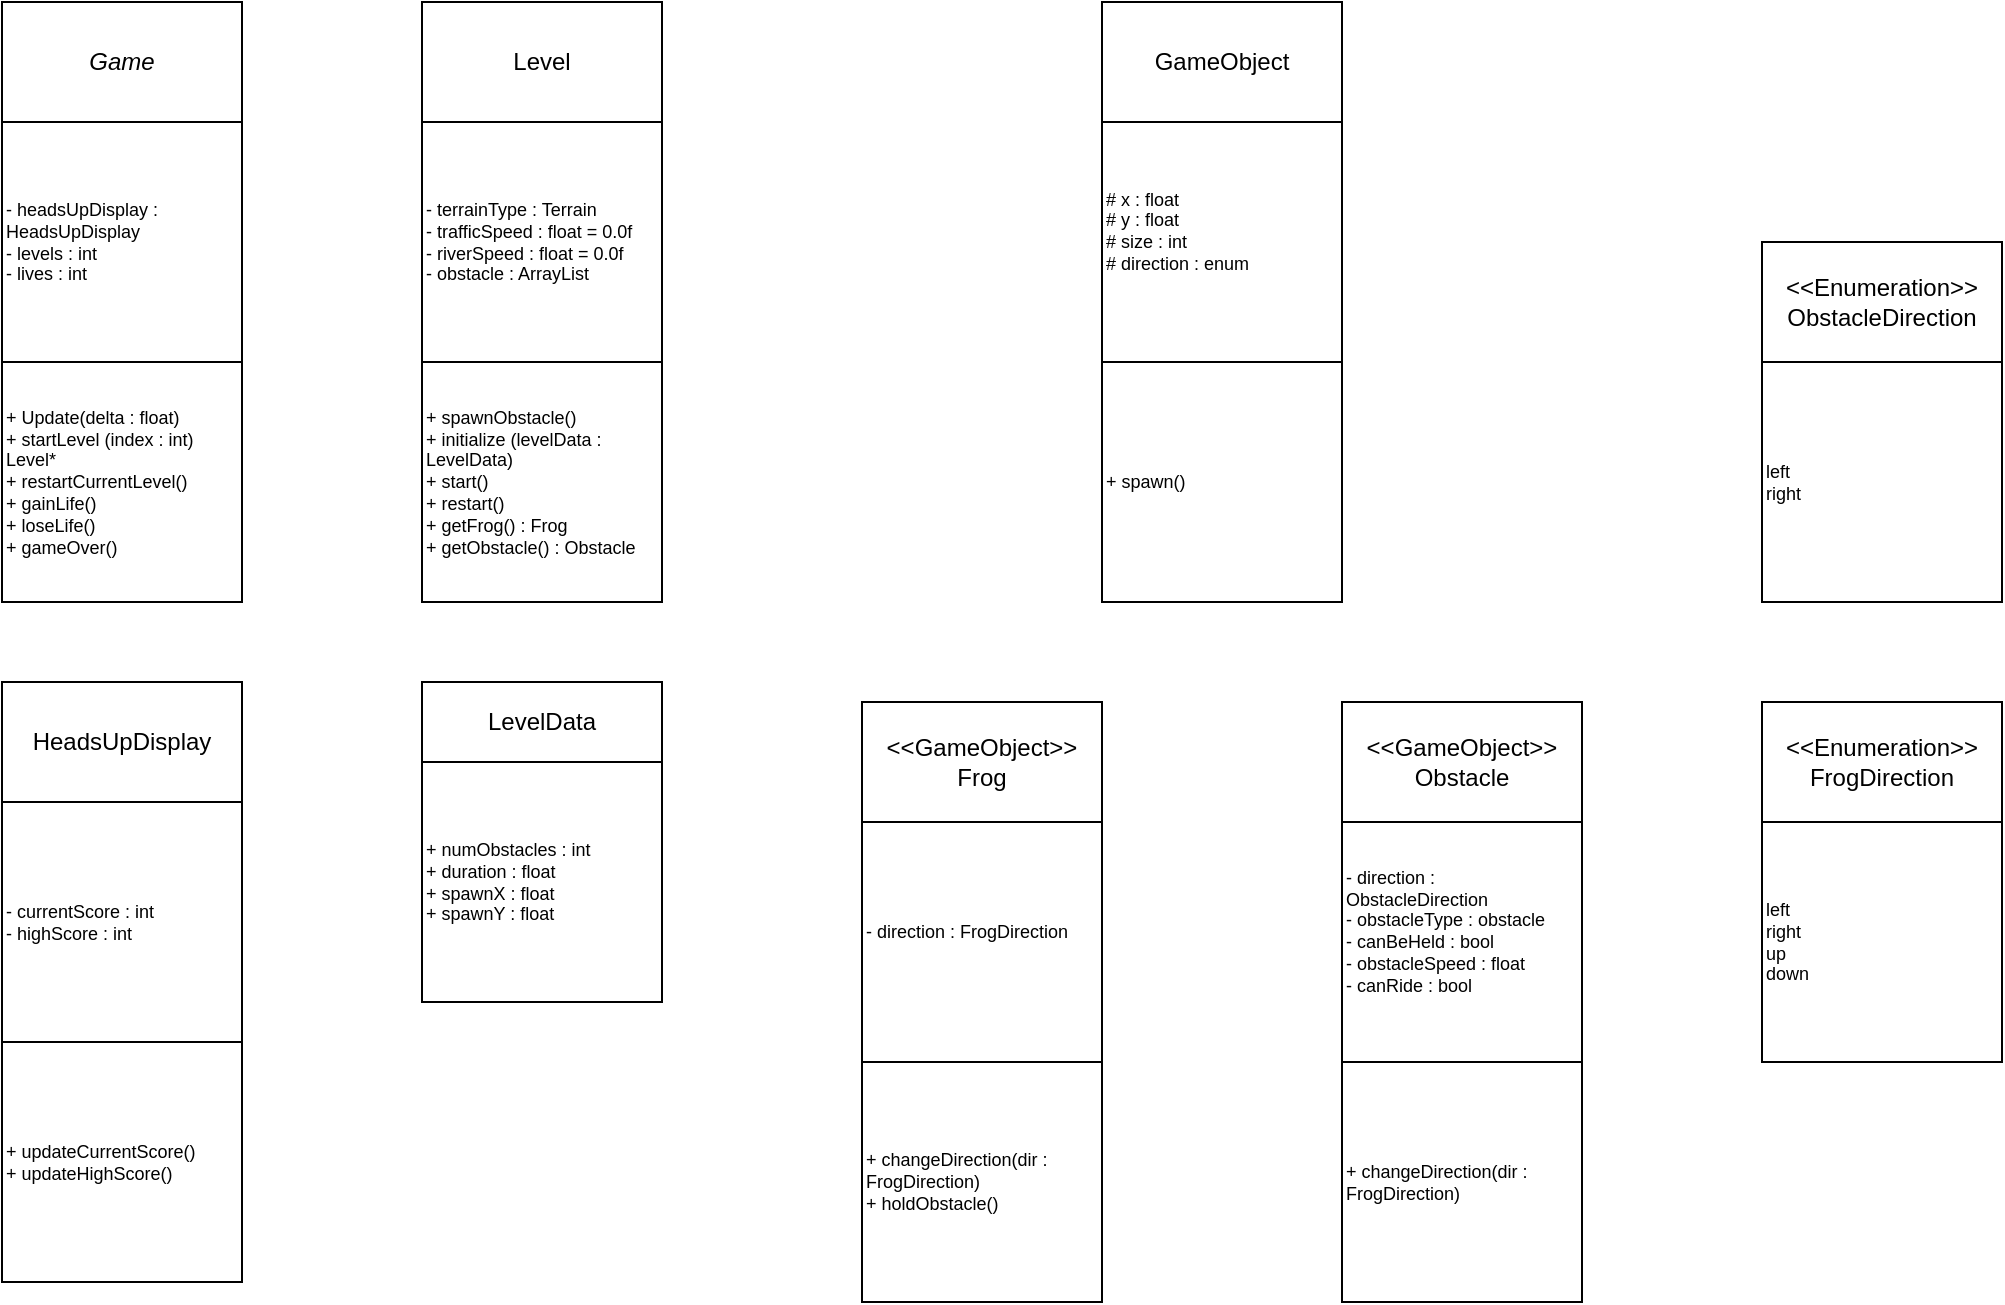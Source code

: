 <mxfile version="24.7.13">
  <diagram name="Page-1" id="e7e014a7-5840-1c2e-5031-d8a46d1fe8dd">
    <mxGraphModel dx="1406" dy="714" grid="1" gridSize="10" guides="1" tooltips="1" connect="1" arrows="1" fold="1" page="1" pageScale="1" pageWidth="1169" pageHeight="826" background="none" math="0" shadow="0">
      <root>
        <mxCell id="0" />
        <mxCell id="1" parent="0" />
        <mxCell id="YNgotfLtQQWeTE_hUJUd-41" value="&lt;i&gt;Game&lt;/i&gt;" style="rounded=0;whiteSpace=wrap;html=1;" parent="1" vertex="1">
          <mxGeometry x="110" y="130" width="120" height="60" as="geometry" />
        </mxCell>
        <mxCell id="YNgotfLtQQWeTE_hUJUd-43" value="Level" style="rounded=0;whiteSpace=wrap;html=1;" parent="1" vertex="1">
          <mxGeometry x="320" y="130" width="120" height="60" as="geometry" />
        </mxCell>
        <mxCell id="YNgotfLtQQWeTE_hUJUd-44" value="&lt;div&gt;&amp;lt;&amp;lt;GameObject&amp;gt;&amp;gt;&lt;/div&gt;Frog" style="rounded=0;whiteSpace=wrap;html=1;" parent="1" vertex="1">
          <mxGeometry x="540" y="480" width="120" height="60" as="geometry" />
        </mxCell>
        <mxCell id="YNgotfLtQQWeTE_hUJUd-45" value="HeadsUpDisplay" style="rounded=0;whiteSpace=wrap;html=1;" parent="1" vertex="1">
          <mxGeometry x="110" y="470" width="120" height="60" as="geometry" />
        </mxCell>
        <mxCell id="YNgotfLtQQWeTE_hUJUd-46" value="- headsUpDisplay : HeadsUpDisplay&lt;div style=&quot;font-size: 9px;&quot;&gt;- levels : int&lt;/div&gt;&lt;div style=&quot;font-size: 9px;&quot;&gt;- lives : int&lt;/div&gt;" style="whiteSpace=wrap;html=1;aspect=fixed;align=left;fontSize=9;" parent="1" vertex="1">
          <mxGeometry x="110" y="190" width="120" height="120" as="geometry" />
        </mxCell>
        <mxCell id="YNgotfLtQQWeTE_hUJUd-47" value="- terrainType : Terrain&lt;div style=&quot;font-size: 9px;&quot;&gt;- trafficSpeed : float = 0.0f&lt;/div&gt;&lt;div style=&quot;font-size: 9px;&quot;&gt;- riverSpeed : float = 0.0f&lt;/div&gt;&lt;div style=&quot;font-size: 9px;&quot;&gt;- obstacle : ArrayList&lt;/div&gt;" style="whiteSpace=wrap;html=1;aspect=fixed;align=left;fontSize=9;" parent="1" vertex="1">
          <mxGeometry x="320" y="190" width="120" height="120" as="geometry" />
        </mxCell>
        <mxCell id="YNgotfLtQQWeTE_hUJUd-48" value="- direction : FrogDirection&lt;div&gt;&lt;br&gt;&lt;/div&gt;" style="whiteSpace=wrap;html=1;aspect=fixed;align=left;fontSize=9;" parent="1" vertex="1">
          <mxGeometry x="540" y="540" width="120" height="120" as="geometry" />
        </mxCell>
        <mxCell id="YNgotfLtQQWeTE_hUJUd-49" value="- currentScore : int&lt;div style=&quot;font-size: 9px;&quot;&gt;- highScore : int&lt;/div&gt;" style="whiteSpace=wrap;html=1;aspect=fixed;align=left;fontSize=9;" parent="1" vertex="1">
          <mxGeometry x="110" y="530" width="120" height="120" as="geometry" />
        </mxCell>
        <mxCell id="YNgotfLtQQWeTE_hUJUd-51" value="&lt;div style=&quot;font-size: 9px;&quot;&gt;+ Update(delta : float)&lt;/div&gt;&lt;div style=&quot;&quot;&gt;&lt;span style=&quot;&quot;&gt;+ startLevel (index : int) Level*&lt;/span&gt;&lt;div style=&quot;&quot;&gt;+ restartCurrentLevel()&lt;/div&gt;+ gainLife()&lt;/div&gt;&lt;div style=&quot;font-size: 9px;&quot;&gt;+ loseLife()&lt;/div&gt;&lt;div style=&quot;font-size: 9px;&quot;&gt;+ gameOver()&lt;/div&gt;" style="whiteSpace=wrap;html=1;aspect=fixed;align=left;fontSize=9;" parent="1" vertex="1">
          <mxGeometry x="110" y="310" width="120" height="120" as="geometry" />
        </mxCell>
        <mxCell id="YNgotfLtQQWeTE_hUJUd-52" value="+ spawnObstacle()&lt;div style=&quot;&quot;&gt;&lt;span style=&quot;&quot;&gt;+ initialize (levelData : LevelData)&lt;/span&gt;&lt;div style=&quot;&quot;&gt;+ start()&lt;/div&gt;&lt;div style=&quot;&quot;&gt;+ restart()&lt;/div&gt;&lt;div style=&quot;&quot;&gt;+ getFrog() : Frog&lt;/div&gt;&lt;div style=&quot;&quot;&gt;+ getObstacle() : Obstacle&lt;/div&gt;&lt;/div&gt;" style="whiteSpace=wrap;html=1;aspect=fixed;align=left;fontSize=9;" parent="1" vertex="1">
          <mxGeometry x="320" y="310" width="120" height="120" as="geometry" />
        </mxCell>
        <mxCell id="YNgotfLtQQWeTE_hUJUd-53" value="left&lt;div style=&quot;font-size: 9px;&quot;&gt;right&lt;/div&gt;&lt;div style=&quot;font-size: 9px;&quot;&gt;up&lt;/div&gt;&lt;div style=&quot;font-size: 9px;&quot;&gt;down&lt;/div&gt;" style="whiteSpace=wrap;html=1;aspect=fixed;align=left;fontSize=9;" parent="1" vertex="1">
          <mxGeometry x="990" y="540" width="120" height="120" as="geometry" />
        </mxCell>
        <mxCell id="YNgotfLtQQWeTE_hUJUd-54" value="+ updateCurrentScore()&lt;div style=&quot;font-size: 9px;&quot;&gt;+ updateHighScore()&lt;/div&gt;" style="whiteSpace=wrap;html=1;aspect=fixed;align=left;fontSize=9;" parent="1" vertex="1">
          <mxGeometry x="110" y="650" width="120" height="120" as="geometry" />
        </mxCell>
        <mxCell id="dl4MCSoms6Fbu-yLL7WP-1" value="&lt;div&gt;&amp;lt;&amp;lt;Enumeration&amp;gt;&amp;gt;&lt;br&gt;&lt;/div&gt;FrogDirection" style="rounded=0;whiteSpace=wrap;html=1;" vertex="1" parent="1">
          <mxGeometry x="990" y="480" width="120" height="60" as="geometry" />
        </mxCell>
        <mxCell id="dl4MCSoms6Fbu-yLL7WP-2" value="+ changeDirection(dir : FrogDirection)&lt;div&gt;+ holdObstacle()&lt;/div&gt;" style="whiteSpace=wrap;html=1;aspect=fixed;align=left;fontSize=9;" vertex="1" parent="1">
          <mxGeometry x="540" y="660" width="120" height="120" as="geometry" />
        </mxCell>
        <mxCell id="dl4MCSoms6Fbu-yLL7WP-3" value="&lt;div&gt;&amp;lt;&amp;lt;GameObject&amp;gt;&amp;gt;&lt;/div&gt;Obstacle" style="rounded=0;whiteSpace=wrap;html=1;" vertex="1" parent="1">
          <mxGeometry x="780" y="480" width="120" height="60" as="geometry" />
        </mxCell>
        <mxCell id="dl4MCSoms6Fbu-yLL7WP-4" value="- direction : ObstacleDirection&lt;div&gt;- obstacleType : obstacle&lt;/div&gt;&lt;div&gt;- canBeHeld : bool&lt;/div&gt;&lt;div&gt;- obstacleSpeed : float&lt;/div&gt;&lt;div&gt;- canRide : bool&lt;br&gt;&lt;div&gt;&lt;br&gt;&lt;/div&gt;&lt;/div&gt;" style="whiteSpace=wrap;html=1;aspect=fixed;align=left;fontSize=9;" vertex="1" parent="1">
          <mxGeometry x="780" y="540" width="120" height="120" as="geometry" />
        </mxCell>
        <mxCell id="dl4MCSoms6Fbu-yLL7WP-5" value="+ changeDirection(dir : FrogDirection)" style="whiteSpace=wrap;html=1;aspect=fixed;align=left;fontSize=9;" vertex="1" parent="1">
          <mxGeometry x="780" y="660" width="120" height="120" as="geometry" />
        </mxCell>
        <mxCell id="dl4MCSoms6Fbu-yLL7WP-6" value="&lt;div&gt;GameObject&lt;/div&gt;" style="rounded=0;whiteSpace=wrap;html=1;" vertex="1" parent="1">
          <mxGeometry x="660" y="130" width="120" height="60" as="geometry" />
        </mxCell>
        <mxCell id="dl4MCSoms6Fbu-yLL7WP-7" value="&lt;div style=&quot;font-size: 9px;&quot;&gt;&lt;span style=&quot;font-size: 9px;&quot;&gt;# x : float&lt;/span&gt;&lt;div style=&quot;font-size: 9px;&quot;&gt;# y : float&lt;/div&gt;&lt;div style=&quot;font-size: 9px;&quot;&gt;# size : int&lt;/div&gt;&lt;div style=&quot;font-size: 9px;&quot;&gt;# direction : enum&lt;/div&gt;&lt;div style=&quot;font-size: 9px;&quot;&gt;&lt;br&gt;&lt;/div&gt;&lt;/div&gt;" style="whiteSpace=wrap;html=1;aspect=fixed;align=left;fontSize=9;" vertex="1" parent="1">
          <mxGeometry x="660" y="190" width="120" height="120" as="geometry" />
        </mxCell>
        <mxCell id="dl4MCSoms6Fbu-yLL7WP-8" value="&lt;span style=&quot;font-size: 9px;&quot;&gt;+ spawn()&lt;/span&gt;" style="whiteSpace=wrap;html=1;aspect=fixed;align=left;fontSize=9;" vertex="1" parent="1">
          <mxGeometry x="660" y="310" width="120" height="120" as="geometry" />
        </mxCell>
        <mxCell id="dl4MCSoms6Fbu-yLL7WP-9" value="left&lt;div style=&quot;font-size: 9px;&quot;&gt;right&lt;/div&gt;" style="whiteSpace=wrap;html=1;aspect=fixed;align=left;fontSize=9;" vertex="1" parent="1">
          <mxGeometry x="990" y="310" width="120" height="120" as="geometry" />
        </mxCell>
        <mxCell id="dl4MCSoms6Fbu-yLL7WP-10" value="&lt;div&gt;&amp;lt;&amp;lt;Enumeration&amp;gt;&amp;gt;&lt;br&gt;&lt;/div&gt;ObstacleDirection" style="rounded=0;whiteSpace=wrap;html=1;" vertex="1" parent="1">
          <mxGeometry x="990" y="250" width="120" height="60" as="geometry" />
        </mxCell>
        <mxCell id="dl4MCSoms6Fbu-yLL7WP-11" value="+ numObstacles : int&lt;div style=&quot;font-size: 9px;&quot;&gt;+ duration : float&lt;/div&gt;&lt;div style=&quot;font-size: 9px;&quot;&gt;+ spawnX : float&lt;/div&gt;&lt;div style=&quot;font-size: 9px;&quot;&gt;+ spawnY : float&lt;/div&gt;" style="rounded=0;whiteSpace=wrap;html=1;align=left;fontSize=9;" vertex="1" parent="1">
          <mxGeometry x="320" y="510" width="120" height="120" as="geometry" />
        </mxCell>
        <mxCell id="dl4MCSoms6Fbu-yLL7WP-12" value="LevelData" style="rounded=0;whiteSpace=wrap;html=1;" vertex="1" parent="1">
          <mxGeometry x="320" y="470" width="120" height="40" as="geometry" />
        </mxCell>
      </root>
    </mxGraphModel>
  </diagram>
</mxfile>
